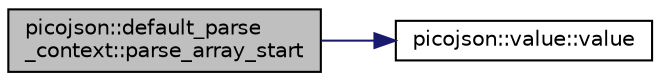 digraph "picojson::default_parse_context::parse_array_start"
{
  edge [fontname="Helvetica",fontsize="10",labelfontname="Helvetica",labelfontsize="10"];
  node [fontname="Helvetica",fontsize="10",shape=record];
  rankdir="LR";
  Node17 [label="picojson::default_parse\l_context::parse_array_start",height=0.2,width=0.4,color="black", fillcolor="grey75", style="filled", fontcolor="black"];
  Node17 -> Node18 [color="midnightblue",fontsize="10",style="solid",fontname="Helvetica"];
  Node18 [label="picojson::value::value",height=0.2,width=0.4,color="black", fillcolor="white", style="filled",URL="$classpicojson_1_1value.html#a445f8d1b335e7bcad6abd6c310b44c75"];
}
